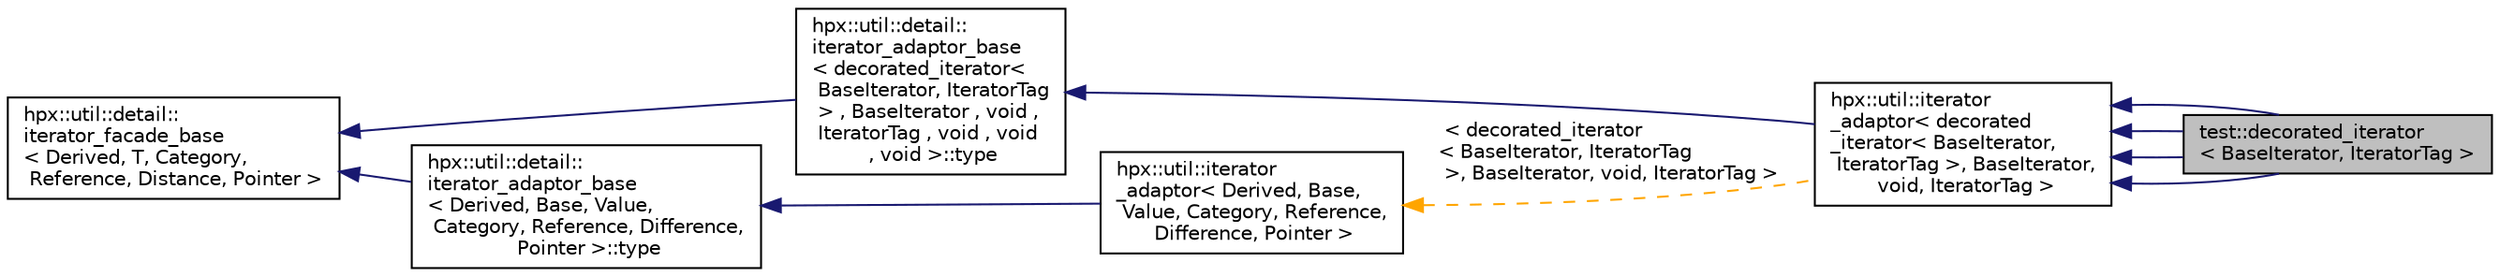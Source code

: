 digraph "test::decorated_iterator&lt; BaseIterator, IteratorTag &gt;"
{
  edge [fontname="Helvetica",fontsize="10",labelfontname="Helvetica",labelfontsize="10"];
  node [fontname="Helvetica",fontsize="10",shape=record];
  rankdir="LR";
  Node6 [label="test::decorated_iterator\l\< BaseIterator, IteratorTag \>",height=0.2,width=0.4,color="black", fillcolor="grey75", style="filled", fontcolor="black"];
  Node7 -> Node6 [dir="back",color="midnightblue",fontsize="10",style="solid",fontname="Helvetica"];
  Node7 [label="hpx::util::iterator\l_adaptor\< decorated\l_iterator\< BaseIterator,\l IteratorTag \>, BaseIterator,\l void, IteratorTag \>",height=0.2,width=0.4,color="black", fillcolor="white", style="filled",URL="$dd/d31/classhpx_1_1util_1_1iterator__adaptor.html"];
  Node8 -> Node7 [dir="back",color="midnightblue",fontsize="10",style="solid",fontname="Helvetica"];
  Node8 [label="hpx::util::detail::\literator_adaptor_base\l\< decorated_iterator\<\l BaseIterator, IteratorTag\l \> , BaseIterator , void ,\l IteratorTag , void , void\l , void  \>::type",height=0.2,width=0.4,color="black", fillcolor="white", style="filled",URL="$db/d7c/structhpx_1_1util_1_1iterator__facade.html"];
  Node9 -> Node8 [dir="back",color="midnightblue",fontsize="10",style="solid",fontname="Helvetica"];
  Node9 [label="hpx::util::detail::\literator_facade_base\l\< Derived, T, Category,\l Reference, Distance, Pointer \>",height=0.2,width=0.4,color="black", fillcolor="white", style="filled",URL="$d5/d11/classhpx_1_1util_1_1detail_1_1iterator__facade__base.html"];
  Node10 -> Node7 [dir="back",color="orange",fontsize="10",style="dashed",label=" \< decorated_iterator\l\< BaseIterator, IteratorTag\l \>, BaseIterator, void, IteratorTag \>" ,fontname="Helvetica"];
  Node10 [label="hpx::util::iterator\l_adaptor\< Derived, Base,\l Value, Category, Reference,\l Difference, Pointer \>",height=0.2,width=0.4,color="black", fillcolor="white", style="filled",URL="$dd/d31/classhpx_1_1util_1_1iterator__adaptor.html"];
  Node11 -> Node10 [dir="back",color="midnightblue",fontsize="10",style="solid",fontname="Helvetica"];
  Node11 [label="hpx::util::detail::\literator_adaptor_base\l\< Derived, Base, Value,\l Category, Reference, Difference,\l Pointer \>::type",height=0.2,width=0.4,color="black", fillcolor="white", style="filled",URL="$db/d7c/structhpx_1_1util_1_1iterator__facade.html"];
  Node9 -> Node11 [dir="back",color="midnightblue",fontsize="10",style="solid",fontname="Helvetica"];
  Node7 -> Node6 [dir="back",color="midnightblue",fontsize="10",style="solid",fontname="Helvetica"];
  Node7 -> Node6 [dir="back",color="midnightblue",fontsize="10",style="solid",fontname="Helvetica"];
  Node7 -> Node6 [dir="back",color="midnightblue",fontsize="10",style="solid",fontname="Helvetica"];
}
